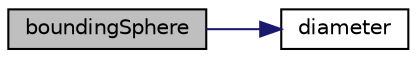 digraph "boundingSphere"
{
 // LATEX_PDF_SIZE
  edge [fontname="Helvetica",fontsize="10",labelfontname="Helvetica",labelfontsize="10"];
  node [fontname="Helvetica",fontsize="10",shape=record];
  rankdir="LR";
  Node1 [label="boundingSphere",height=0.2,width=0.4,color="black", fillcolor="grey75", style="filled", fontcolor="black",tooltip=" "];
  Node1 -> Node2 [color="midnightblue",fontsize="10",style="solid",fontname="Helvetica"];
  Node2 [label="diameter",height=0.2,width=0.4,color="black", fillcolor="white", style="filled",URL="$classpFlow_1_1grainParticles.html#abc84887de46cc625ef69fd5dfa81de01",tooltip=" "];
}
